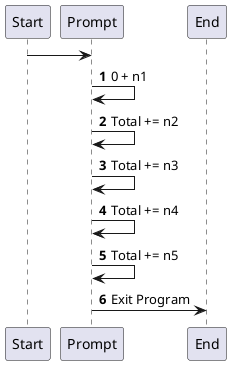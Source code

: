 @startuml
Start -> Prompt
autonumber
Prompt -> Prompt : 0 + n1
Prompt -> Prompt : Total += n2
Prompt -> Prompt : Total += n3
Prompt -> Prompt : Total += n4
Prompt -> Prompt : Total += n5
Prompt -> End : Exit Program
@enduml
